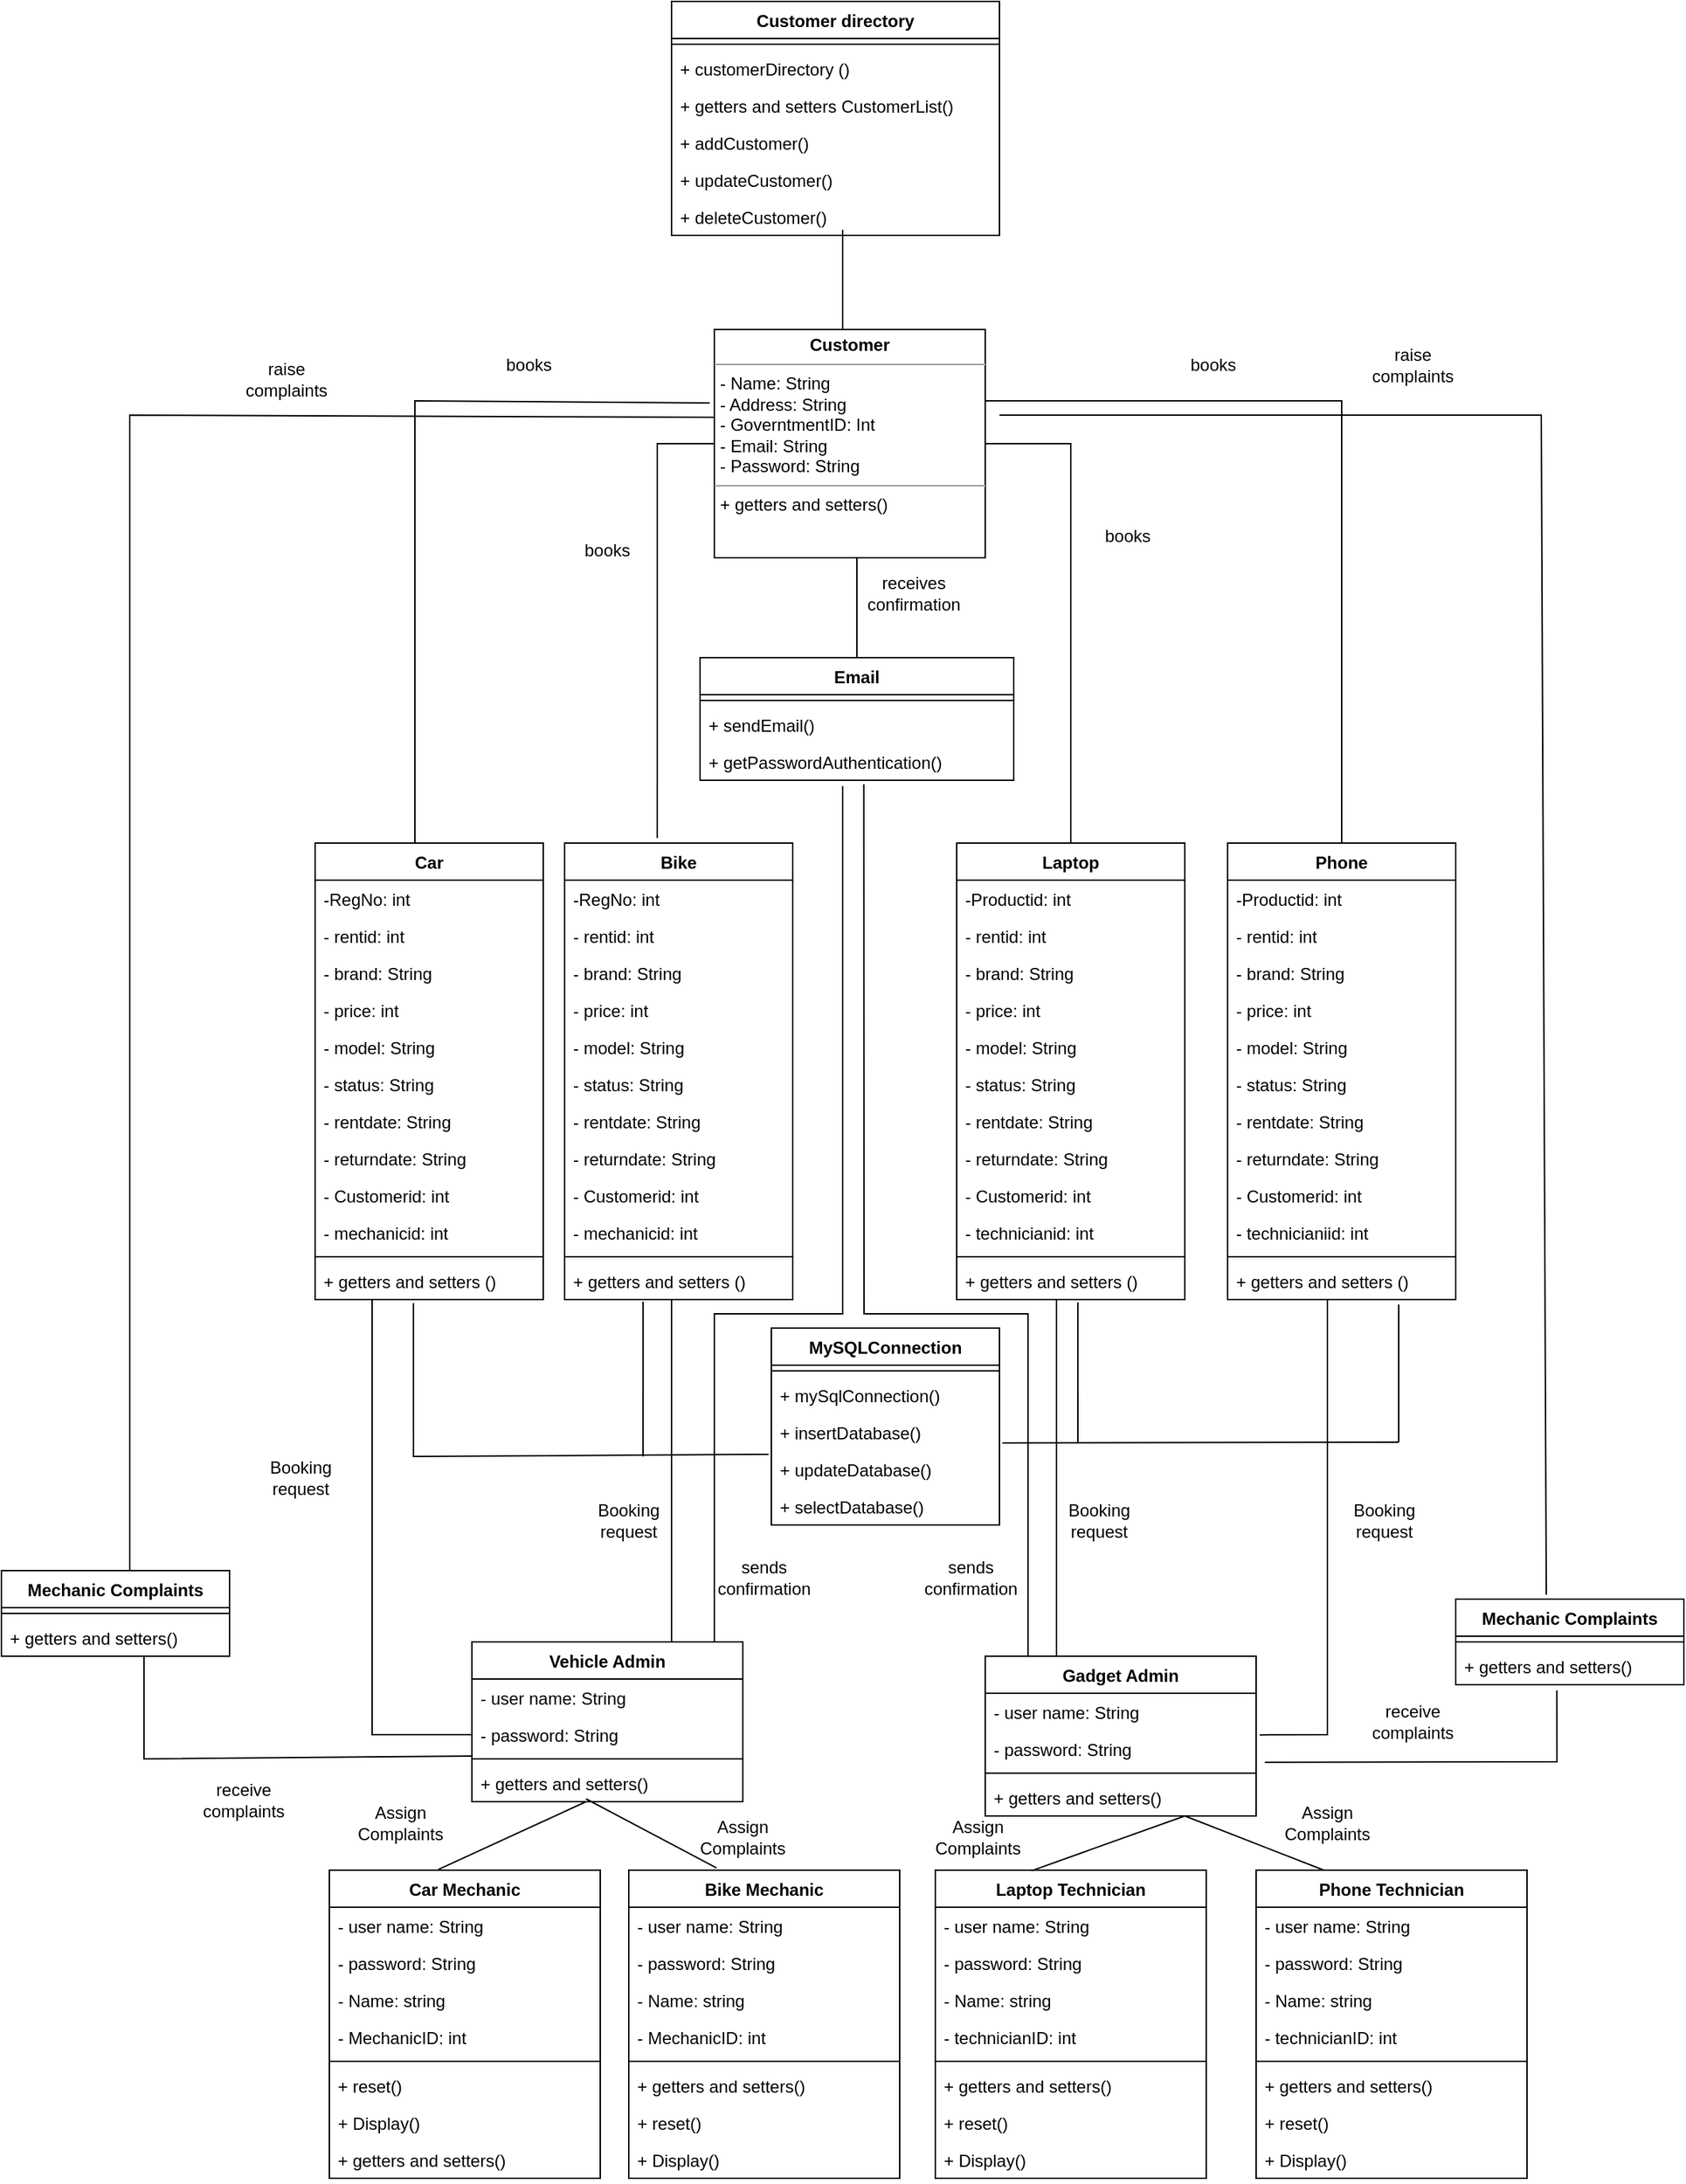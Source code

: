 <mxfile version="20.3.0" type="device"><diagram id="4XhEbUv7GJE9s8Md_uvX" name="Page-1"><mxGraphModel dx="1888" dy="1837" grid="1" gridSize="10" guides="1" tooltips="1" connect="1" arrows="1" fold="1" page="1" pageScale="1" pageWidth="850" pageHeight="1100" math="0" shadow="0"><root><mxCell id="0"/><mxCell id="1" parent="0"/><mxCell id="0kaXNiG85QUc7d7tcD8S-1" value="&lt;p style=&quot;margin:0px;margin-top:4px;text-align:center;&quot;&gt;&lt;b style=&quot;&quot;&gt;Customer&lt;/b&gt;&lt;/p&gt;&lt;hr size=&quot;1&quot;&gt;&lt;p style=&quot;margin:0px;margin-left:4px;&quot;&gt;- Name: String&lt;br&gt;- Address: String&lt;/p&gt;&lt;p style=&quot;margin:0px;margin-left:4px;&quot;&gt;- GoverntmentID: Int&lt;/p&gt;&lt;p style=&quot;margin:0px;margin-left:4px;&quot;&gt;- Email: String&lt;/p&gt;&lt;p style=&quot;margin:0px;margin-left:4px;&quot;&gt;- Password: String&lt;/p&gt;&lt;hr size=&quot;1&quot;&gt;&lt;p style=&quot;margin:0px;margin-left:4px;&quot;&gt;+ getters and setters()&lt;br&gt;&lt;/p&gt;" style="verticalAlign=top;align=left;overflow=fill;fontSize=12;fontFamily=Helvetica;html=1;" parent="1" vertex="1"><mxGeometry x="390" y="-90" width="190" height="160" as="geometry"/></mxCell><mxCell id="0kaXNiG85QUc7d7tcD8S-2" value="Car" style="swimlane;fontStyle=1;align=center;verticalAlign=top;childLayout=stackLayout;horizontal=1;startSize=26;horizontalStack=0;resizeParent=1;resizeParentMax=0;resizeLast=0;collapsible=1;marginBottom=0;" parent="1" vertex="1"><mxGeometry x="110" y="270" width="160" height="320" as="geometry"/></mxCell><mxCell id="0kaXNiG85QUc7d7tcD8S-3" value="-RegNo: int&#10;" style="text;strokeColor=none;fillColor=none;align=left;verticalAlign=top;spacingLeft=4;spacingRight=4;overflow=hidden;rotatable=0;points=[[0,0.5],[1,0.5]];portConstraint=eastwest;" parent="0kaXNiG85QUc7d7tcD8S-2" vertex="1"><mxGeometry y="26" width="160" height="26" as="geometry"/></mxCell><mxCell id="0kaXNiG85QUc7d7tcD8S-6" value="- rentid: int" style="text;strokeColor=none;fillColor=none;align=left;verticalAlign=top;spacingLeft=4;spacingRight=4;overflow=hidden;rotatable=0;points=[[0,0.5],[1,0.5]];portConstraint=eastwest;" parent="0kaXNiG85QUc7d7tcD8S-2" vertex="1"><mxGeometry y="52" width="160" height="26" as="geometry"/></mxCell><mxCell id="0kaXNiG85QUc7d7tcD8S-7" value="- brand: String" style="text;strokeColor=none;fillColor=none;align=left;verticalAlign=top;spacingLeft=4;spacingRight=4;overflow=hidden;rotatable=0;points=[[0,0.5],[1,0.5]];portConstraint=eastwest;" parent="0kaXNiG85QUc7d7tcD8S-2" vertex="1"><mxGeometry y="78" width="160" height="26" as="geometry"/></mxCell><mxCell id="0kaXNiG85QUc7d7tcD8S-9" value="- price: int" style="text;strokeColor=none;fillColor=none;align=left;verticalAlign=top;spacingLeft=4;spacingRight=4;overflow=hidden;rotatable=0;points=[[0,0.5],[1,0.5]];portConstraint=eastwest;" parent="0kaXNiG85QUc7d7tcD8S-2" vertex="1"><mxGeometry y="104" width="160" height="26" as="geometry"/></mxCell><mxCell id="0kaXNiG85QUc7d7tcD8S-8" value="- model: String" style="text;strokeColor=none;fillColor=none;align=left;verticalAlign=top;spacingLeft=4;spacingRight=4;overflow=hidden;rotatable=0;points=[[0,0.5],[1,0.5]];portConstraint=eastwest;" parent="0kaXNiG85QUc7d7tcD8S-2" vertex="1"><mxGeometry y="130" width="160" height="26" as="geometry"/></mxCell><mxCell id="0kaXNiG85QUc7d7tcD8S-10" value="- status: String" style="text;strokeColor=none;fillColor=none;align=left;verticalAlign=top;spacingLeft=4;spacingRight=4;overflow=hidden;rotatable=0;points=[[0,0.5],[1,0.5]];portConstraint=eastwest;" parent="0kaXNiG85QUc7d7tcD8S-2" vertex="1"><mxGeometry y="156" width="160" height="26" as="geometry"/></mxCell><mxCell id="0kaXNiG85QUc7d7tcD8S-38" value="- rentdate: String" style="text;strokeColor=none;fillColor=none;align=left;verticalAlign=top;spacingLeft=4;spacingRight=4;overflow=hidden;rotatable=0;points=[[0,0.5],[1,0.5]];portConstraint=eastwest;" parent="0kaXNiG85QUc7d7tcD8S-2" vertex="1"><mxGeometry y="182" width="160" height="26" as="geometry"/></mxCell><mxCell id="0kaXNiG85QUc7d7tcD8S-12" value="- returndate: String" style="text;strokeColor=none;fillColor=none;align=left;verticalAlign=top;spacingLeft=4;spacingRight=4;overflow=hidden;rotatable=0;points=[[0,0.5],[1,0.5]];portConstraint=eastwest;" parent="0kaXNiG85QUc7d7tcD8S-2" vertex="1"><mxGeometry y="208" width="160" height="26" as="geometry"/></mxCell><mxCell id="0kaXNiG85QUc7d7tcD8S-13" value="- Customerid: int" style="text;strokeColor=none;fillColor=none;align=left;verticalAlign=top;spacingLeft=4;spacingRight=4;overflow=hidden;rotatable=0;points=[[0,0.5],[1,0.5]];portConstraint=eastwest;" parent="0kaXNiG85QUc7d7tcD8S-2" vertex="1"><mxGeometry y="234" width="160" height="26" as="geometry"/></mxCell><mxCell id="0kaXNiG85QUc7d7tcD8S-11" value="- mechanicid: int" style="text;strokeColor=none;fillColor=none;align=left;verticalAlign=top;spacingLeft=4;spacingRight=4;overflow=hidden;rotatable=0;points=[[0,0.5],[1,0.5]];portConstraint=eastwest;" parent="0kaXNiG85QUc7d7tcD8S-2" vertex="1"><mxGeometry y="260" width="160" height="26" as="geometry"/></mxCell><mxCell id="0kaXNiG85QUc7d7tcD8S-4" value="" style="line;strokeWidth=1;fillColor=none;align=left;verticalAlign=middle;spacingTop=-1;spacingLeft=3;spacingRight=3;rotatable=0;labelPosition=right;points=[];portConstraint=eastwest;strokeColor=inherit;" parent="0kaXNiG85QUc7d7tcD8S-2" vertex="1"><mxGeometry y="286" width="160" height="8" as="geometry"/></mxCell><mxCell id="0kaXNiG85QUc7d7tcD8S-5" value="+ getters and setters ()" style="text;strokeColor=none;fillColor=none;align=left;verticalAlign=top;spacingLeft=4;spacingRight=4;overflow=hidden;rotatable=0;points=[[0,0.5],[1,0.5]];portConstraint=eastwest;" parent="0kaXNiG85QUc7d7tcD8S-2" vertex="1"><mxGeometry y="294" width="160" height="26" as="geometry"/></mxCell><mxCell id="0kaXNiG85QUc7d7tcD8S-14" value="Bike" style="swimlane;fontStyle=1;align=center;verticalAlign=top;childLayout=stackLayout;horizontal=1;startSize=26;horizontalStack=0;resizeParent=1;resizeParentMax=0;resizeLast=0;collapsible=1;marginBottom=0;" parent="1" vertex="1"><mxGeometry x="285" y="270" width="160" height="320" as="geometry"/></mxCell><mxCell id="0kaXNiG85QUc7d7tcD8S-15" value="-RegNo: int&#10;" style="text;strokeColor=none;fillColor=none;align=left;verticalAlign=top;spacingLeft=4;spacingRight=4;overflow=hidden;rotatable=0;points=[[0,0.5],[1,0.5]];portConstraint=eastwest;" parent="0kaXNiG85QUc7d7tcD8S-14" vertex="1"><mxGeometry y="26" width="160" height="26" as="geometry"/></mxCell><mxCell id="0kaXNiG85QUc7d7tcD8S-16" value="- rentid: int" style="text;strokeColor=none;fillColor=none;align=left;verticalAlign=top;spacingLeft=4;spacingRight=4;overflow=hidden;rotatable=0;points=[[0,0.5],[1,0.5]];portConstraint=eastwest;" parent="0kaXNiG85QUc7d7tcD8S-14" vertex="1"><mxGeometry y="52" width="160" height="26" as="geometry"/></mxCell><mxCell id="0kaXNiG85QUc7d7tcD8S-17" value="- brand: String" style="text;strokeColor=none;fillColor=none;align=left;verticalAlign=top;spacingLeft=4;spacingRight=4;overflow=hidden;rotatable=0;points=[[0,0.5],[1,0.5]];portConstraint=eastwest;" parent="0kaXNiG85QUc7d7tcD8S-14" vertex="1"><mxGeometry y="78" width="160" height="26" as="geometry"/></mxCell><mxCell id="0kaXNiG85QUc7d7tcD8S-18" value="- price: int" style="text;strokeColor=none;fillColor=none;align=left;verticalAlign=top;spacingLeft=4;spacingRight=4;overflow=hidden;rotatable=0;points=[[0,0.5],[1,0.5]];portConstraint=eastwest;" parent="0kaXNiG85QUc7d7tcD8S-14" vertex="1"><mxGeometry y="104" width="160" height="26" as="geometry"/></mxCell><mxCell id="0kaXNiG85QUc7d7tcD8S-19" value="- model: String" style="text;strokeColor=none;fillColor=none;align=left;verticalAlign=top;spacingLeft=4;spacingRight=4;overflow=hidden;rotatable=0;points=[[0,0.5],[1,0.5]];portConstraint=eastwest;" parent="0kaXNiG85QUc7d7tcD8S-14" vertex="1"><mxGeometry y="130" width="160" height="26" as="geometry"/></mxCell><mxCell id="0kaXNiG85QUc7d7tcD8S-20" value="- status: String" style="text;strokeColor=none;fillColor=none;align=left;verticalAlign=top;spacingLeft=4;spacingRight=4;overflow=hidden;rotatable=0;points=[[0,0.5],[1,0.5]];portConstraint=eastwest;" parent="0kaXNiG85QUc7d7tcD8S-14" vertex="1"><mxGeometry y="156" width="160" height="26" as="geometry"/></mxCell><mxCell id="0kaXNiG85QUc7d7tcD8S-39" value="- rentdate: String" style="text;strokeColor=none;fillColor=none;align=left;verticalAlign=top;spacingLeft=4;spacingRight=4;overflow=hidden;rotatable=0;points=[[0,0.5],[1,0.5]];portConstraint=eastwest;" parent="0kaXNiG85QUc7d7tcD8S-14" vertex="1"><mxGeometry y="182" width="160" height="26" as="geometry"/></mxCell><mxCell id="0kaXNiG85QUc7d7tcD8S-21" value="- returndate: String" style="text;strokeColor=none;fillColor=none;align=left;verticalAlign=top;spacingLeft=4;spacingRight=4;overflow=hidden;rotatable=0;points=[[0,0.5],[1,0.5]];portConstraint=eastwest;" parent="0kaXNiG85QUc7d7tcD8S-14" vertex="1"><mxGeometry y="208" width="160" height="26" as="geometry"/></mxCell><mxCell id="0kaXNiG85QUc7d7tcD8S-22" value="- Customerid: int" style="text;strokeColor=none;fillColor=none;align=left;verticalAlign=top;spacingLeft=4;spacingRight=4;overflow=hidden;rotatable=0;points=[[0,0.5],[1,0.5]];portConstraint=eastwest;" parent="0kaXNiG85QUc7d7tcD8S-14" vertex="1"><mxGeometry y="234" width="160" height="26" as="geometry"/></mxCell><mxCell id="0kaXNiG85QUc7d7tcD8S-23" value="- mechanicid: int" style="text;strokeColor=none;fillColor=none;align=left;verticalAlign=top;spacingLeft=4;spacingRight=4;overflow=hidden;rotatable=0;points=[[0,0.5],[1,0.5]];portConstraint=eastwest;" parent="0kaXNiG85QUc7d7tcD8S-14" vertex="1"><mxGeometry y="260" width="160" height="26" as="geometry"/></mxCell><mxCell id="0kaXNiG85QUc7d7tcD8S-24" value="" style="line;strokeWidth=1;fillColor=none;align=left;verticalAlign=middle;spacingTop=-1;spacingLeft=3;spacingRight=3;rotatable=0;labelPosition=right;points=[];portConstraint=eastwest;strokeColor=inherit;" parent="0kaXNiG85QUc7d7tcD8S-14" vertex="1"><mxGeometry y="286" width="160" height="8" as="geometry"/></mxCell><mxCell id="0kaXNiG85QUc7d7tcD8S-25" value="+ getters and setters ()" style="text;strokeColor=none;fillColor=none;align=left;verticalAlign=top;spacingLeft=4;spacingRight=4;overflow=hidden;rotatable=0;points=[[0,0.5],[1,0.5]];portConstraint=eastwest;" parent="0kaXNiG85QUc7d7tcD8S-14" vertex="1"><mxGeometry y="294" width="160" height="26" as="geometry"/></mxCell><mxCell id="0kaXNiG85QUc7d7tcD8S-26" value="Laptop" style="swimlane;fontStyle=1;align=center;verticalAlign=top;childLayout=stackLayout;horizontal=1;startSize=26;horizontalStack=0;resizeParent=1;resizeParentMax=0;resizeLast=0;collapsible=1;marginBottom=0;" parent="1" vertex="1"><mxGeometry x="560" y="270" width="160" height="320" as="geometry"/></mxCell><mxCell id="0kaXNiG85QUc7d7tcD8S-27" value="-Productid: int&#10;" style="text;strokeColor=none;fillColor=none;align=left;verticalAlign=top;spacingLeft=4;spacingRight=4;overflow=hidden;rotatable=0;points=[[0,0.5],[1,0.5]];portConstraint=eastwest;" parent="0kaXNiG85QUc7d7tcD8S-26" vertex="1"><mxGeometry y="26" width="160" height="26" as="geometry"/></mxCell><mxCell id="0kaXNiG85QUc7d7tcD8S-28" value="- rentid: int" style="text;strokeColor=none;fillColor=none;align=left;verticalAlign=top;spacingLeft=4;spacingRight=4;overflow=hidden;rotatable=0;points=[[0,0.5],[1,0.5]];portConstraint=eastwest;" parent="0kaXNiG85QUc7d7tcD8S-26" vertex="1"><mxGeometry y="52" width="160" height="26" as="geometry"/></mxCell><mxCell id="0kaXNiG85QUc7d7tcD8S-29" value="- brand: String" style="text;strokeColor=none;fillColor=none;align=left;verticalAlign=top;spacingLeft=4;spacingRight=4;overflow=hidden;rotatable=0;points=[[0,0.5],[1,0.5]];portConstraint=eastwest;" parent="0kaXNiG85QUc7d7tcD8S-26" vertex="1"><mxGeometry y="78" width="160" height="26" as="geometry"/></mxCell><mxCell id="0kaXNiG85QUc7d7tcD8S-30" value="- price: int" style="text;strokeColor=none;fillColor=none;align=left;verticalAlign=top;spacingLeft=4;spacingRight=4;overflow=hidden;rotatable=0;points=[[0,0.5],[1,0.5]];portConstraint=eastwest;" parent="0kaXNiG85QUc7d7tcD8S-26" vertex="1"><mxGeometry y="104" width="160" height="26" as="geometry"/></mxCell><mxCell id="0kaXNiG85QUc7d7tcD8S-31" value="- model: String" style="text;strokeColor=none;fillColor=none;align=left;verticalAlign=top;spacingLeft=4;spacingRight=4;overflow=hidden;rotatable=0;points=[[0,0.5],[1,0.5]];portConstraint=eastwest;" parent="0kaXNiG85QUc7d7tcD8S-26" vertex="1"><mxGeometry y="130" width="160" height="26" as="geometry"/></mxCell><mxCell id="0kaXNiG85QUc7d7tcD8S-32" value="- status: String" style="text;strokeColor=none;fillColor=none;align=left;verticalAlign=top;spacingLeft=4;spacingRight=4;overflow=hidden;rotatable=0;points=[[0,0.5],[1,0.5]];portConstraint=eastwest;" parent="0kaXNiG85QUc7d7tcD8S-26" vertex="1"><mxGeometry y="156" width="160" height="26" as="geometry"/></mxCell><mxCell id="0kaXNiG85QUc7d7tcD8S-40" value="- rentdate: String" style="text;strokeColor=none;fillColor=none;align=left;verticalAlign=top;spacingLeft=4;spacingRight=4;overflow=hidden;rotatable=0;points=[[0,0.5],[1,0.5]];portConstraint=eastwest;" parent="0kaXNiG85QUc7d7tcD8S-26" vertex="1"><mxGeometry y="182" width="160" height="26" as="geometry"/></mxCell><mxCell id="0kaXNiG85QUc7d7tcD8S-33" value="- returndate: String" style="text;strokeColor=none;fillColor=none;align=left;verticalAlign=top;spacingLeft=4;spacingRight=4;overflow=hidden;rotatable=0;points=[[0,0.5],[1,0.5]];portConstraint=eastwest;" parent="0kaXNiG85QUc7d7tcD8S-26" vertex="1"><mxGeometry y="208" width="160" height="26" as="geometry"/></mxCell><mxCell id="0kaXNiG85QUc7d7tcD8S-34" value="- Customerid: int" style="text;strokeColor=none;fillColor=none;align=left;verticalAlign=top;spacingLeft=4;spacingRight=4;overflow=hidden;rotatable=0;points=[[0,0.5],[1,0.5]];portConstraint=eastwest;" parent="0kaXNiG85QUc7d7tcD8S-26" vertex="1"><mxGeometry y="234" width="160" height="26" as="geometry"/></mxCell><mxCell id="0kaXNiG85QUc7d7tcD8S-35" value="- technicianid: int" style="text;strokeColor=none;fillColor=none;align=left;verticalAlign=top;spacingLeft=4;spacingRight=4;overflow=hidden;rotatable=0;points=[[0,0.5],[1,0.5]];portConstraint=eastwest;" parent="0kaXNiG85QUc7d7tcD8S-26" vertex="1"><mxGeometry y="260" width="160" height="26" as="geometry"/></mxCell><mxCell id="0kaXNiG85QUc7d7tcD8S-36" value="" style="line;strokeWidth=1;fillColor=none;align=left;verticalAlign=middle;spacingTop=-1;spacingLeft=3;spacingRight=3;rotatable=0;labelPosition=right;points=[];portConstraint=eastwest;strokeColor=inherit;" parent="0kaXNiG85QUc7d7tcD8S-26" vertex="1"><mxGeometry y="286" width="160" height="8" as="geometry"/></mxCell><mxCell id="0kaXNiG85QUc7d7tcD8S-37" value="+ getters and setters ()" style="text;strokeColor=none;fillColor=none;align=left;verticalAlign=top;spacingLeft=4;spacingRight=4;overflow=hidden;rotatable=0;points=[[0,0.5],[1,0.5]];portConstraint=eastwest;" parent="0kaXNiG85QUc7d7tcD8S-26" vertex="1"><mxGeometry y="294" width="160" height="26" as="geometry"/></mxCell><mxCell id="0kaXNiG85QUc7d7tcD8S-41" value="Phone" style="swimlane;fontStyle=1;align=center;verticalAlign=top;childLayout=stackLayout;horizontal=1;startSize=26;horizontalStack=0;resizeParent=1;resizeParentMax=0;resizeLast=0;collapsible=1;marginBottom=0;" parent="1" vertex="1"><mxGeometry x="750" y="270" width="160" height="320" as="geometry"/></mxCell><mxCell id="0kaXNiG85QUc7d7tcD8S-42" value="-Productid: int&#10;" style="text;strokeColor=none;fillColor=none;align=left;verticalAlign=top;spacingLeft=4;spacingRight=4;overflow=hidden;rotatable=0;points=[[0,0.5],[1,0.5]];portConstraint=eastwest;" parent="0kaXNiG85QUc7d7tcD8S-41" vertex="1"><mxGeometry y="26" width="160" height="26" as="geometry"/></mxCell><mxCell id="0kaXNiG85QUc7d7tcD8S-43" value="- rentid: int" style="text;strokeColor=none;fillColor=none;align=left;verticalAlign=top;spacingLeft=4;spacingRight=4;overflow=hidden;rotatable=0;points=[[0,0.5],[1,0.5]];portConstraint=eastwest;" parent="0kaXNiG85QUc7d7tcD8S-41" vertex="1"><mxGeometry y="52" width="160" height="26" as="geometry"/></mxCell><mxCell id="0kaXNiG85QUc7d7tcD8S-44" value="- brand: String" style="text;strokeColor=none;fillColor=none;align=left;verticalAlign=top;spacingLeft=4;spacingRight=4;overflow=hidden;rotatable=0;points=[[0,0.5],[1,0.5]];portConstraint=eastwest;" parent="0kaXNiG85QUc7d7tcD8S-41" vertex="1"><mxGeometry y="78" width="160" height="26" as="geometry"/></mxCell><mxCell id="0kaXNiG85QUc7d7tcD8S-45" value="- price: int" style="text;strokeColor=none;fillColor=none;align=left;verticalAlign=top;spacingLeft=4;spacingRight=4;overflow=hidden;rotatable=0;points=[[0,0.5],[1,0.5]];portConstraint=eastwest;" parent="0kaXNiG85QUc7d7tcD8S-41" vertex="1"><mxGeometry y="104" width="160" height="26" as="geometry"/></mxCell><mxCell id="0kaXNiG85QUc7d7tcD8S-46" value="- model: String" style="text;strokeColor=none;fillColor=none;align=left;verticalAlign=top;spacingLeft=4;spacingRight=4;overflow=hidden;rotatable=0;points=[[0,0.5],[1,0.5]];portConstraint=eastwest;" parent="0kaXNiG85QUc7d7tcD8S-41" vertex="1"><mxGeometry y="130" width="160" height="26" as="geometry"/></mxCell><mxCell id="0kaXNiG85QUc7d7tcD8S-47" value="- status: String" style="text;strokeColor=none;fillColor=none;align=left;verticalAlign=top;spacingLeft=4;spacingRight=4;overflow=hidden;rotatable=0;points=[[0,0.5],[1,0.5]];portConstraint=eastwest;" parent="0kaXNiG85QUc7d7tcD8S-41" vertex="1"><mxGeometry y="156" width="160" height="26" as="geometry"/></mxCell><mxCell id="0kaXNiG85QUc7d7tcD8S-48" value="- rentdate: String" style="text;strokeColor=none;fillColor=none;align=left;verticalAlign=top;spacingLeft=4;spacingRight=4;overflow=hidden;rotatable=0;points=[[0,0.5],[1,0.5]];portConstraint=eastwest;" parent="0kaXNiG85QUc7d7tcD8S-41" vertex="1"><mxGeometry y="182" width="160" height="26" as="geometry"/></mxCell><mxCell id="0kaXNiG85QUc7d7tcD8S-49" value="- returndate: String" style="text;strokeColor=none;fillColor=none;align=left;verticalAlign=top;spacingLeft=4;spacingRight=4;overflow=hidden;rotatable=0;points=[[0,0.5],[1,0.5]];portConstraint=eastwest;" parent="0kaXNiG85QUc7d7tcD8S-41" vertex="1"><mxGeometry y="208" width="160" height="26" as="geometry"/></mxCell><mxCell id="0kaXNiG85QUc7d7tcD8S-50" value="- Customerid: int" style="text;strokeColor=none;fillColor=none;align=left;verticalAlign=top;spacingLeft=4;spacingRight=4;overflow=hidden;rotatable=0;points=[[0,0.5],[1,0.5]];portConstraint=eastwest;" parent="0kaXNiG85QUc7d7tcD8S-41" vertex="1"><mxGeometry y="234" width="160" height="26" as="geometry"/></mxCell><mxCell id="0kaXNiG85QUc7d7tcD8S-51" value="- technicianiid: int" style="text;strokeColor=none;fillColor=none;align=left;verticalAlign=top;spacingLeft=4;spacingRight=4;overflow=hidden;rotatable=0;points=[[0,0.5],[1,0.5]];portConstraint=eastwest;" parent="0kaXNiG85QUc7d7tcD8S-41" vertex="1"><mxGeometry y="260" width="160" height="26" as="geometry"/></mxCell><mxCell id="0kaXNiG85QUc7d7tcD8S-52" value="" style="line;strokeWidth=1;fillColor=none;align=left;verticalAlign=middle;spacingTop=-1;spacingLeft=3;spacingRight=3;rotatable=0;labelPosition=right;points=[];portConstraint=eastwest;strokeColor=inherit;" parent="0kaXNiG85QUc7d7tcD8S-41" vertex="1"><mxGeometry y="286" width="160" height="8" as="geometry"/></mxCell><mxCell id="0kaXNiG85QUc7d7tcD8S-53" value="+ getters and setters ()" style="text;strokeColor=none;fillColor=none;align=left;verticalAlign=top;spacingLeft=4;spacingRight=4;overflow=hidden;rotatable=0;points=[[0,0.5],[1,0.5]];portConstraint=eastwest;" parent="0kaXNiG85QUc7d7tcD8S-41" vertex="1"><mxGeometry y="294" width="160" height="26" as="geometry"/></mxCell><mxCell id="0kaXNiG85QUc7d7tcD8S-54" value="Customer directory&#10;" style="swimlane;fontStyle=1;align=center;verticalAlign=top;childLayout=stackLayout;horizontal=1;startSize=26;horizontalStack=0;resizeParent=1;resizeParentMax=0;resizeLast=0;collapsible=1;marginBottom=0;" parent="1" vertex="1"><mxGeometry x="360" y="-320" width="230" height="164" as="geometry"/></mxCell><mxCell id="0kaXNiG85QUc7d7tcD8S-56" value="" style="line;strokeWidth=1;fillColor=none;align=left;verticalAlign=middle;spacingTop=-1;spacingLeft=3;spacingRight=3;rotatable=0;labelPosition=right;points=[];portConstraint=eastwest;strokeColor=inherit;" parent="0kaXNiG85QUc7d7tcD8S-54" vertex="1"><mxGeometry y="26" width="230" height="8" as="geometry"/></mxCell><mxCell id="0kaXNiG85QUc7d7tcD8S-57" value="+ customerDirectory ()&#10; " style="text;strokeColor=none;fillColor=none;align=left;verticalAlign=top;spacingLeft=4;spacingRight=4;overflow=hidden;rotatable=0;points=[[0,0.5],[1,0.5]];portConstraint=eastwest;" parent="0kaXNiG85QUc7d7tcD8S-54" vertex="1"><mxGeometry y="34" width="230" height="26" as="geometry"/></mxCell><mxCell id="0kaXNiG85QUc7d7tcD8S-58" value="+ getters and setters CustomerList()" style="text;strokeColor=none;fillColor=none;align=left;verticalAlign=top;spacingLeft=4;spacingRight=4;overflow=hidden;rotatable=0;points=[[0,0.5],[1,0.5]];portConstraint=eastwest;" parent="0kaXNiG85QUc7d7tcD8S-54" vertex="1"><mxGeometry y="60" width="230" height="26" as="geometry"/></mxCell><mxCell id="0kaXNiG85QUc7d7tcD8S-60" value="+ addCustomer()" style="text;strokeColor=none;fillColor=none;align=left;verticalAlign=top;spacingLeft=4;spacingRight=4;overflow=hidden;rotatable=0;points=[[0,0.5],[1,0.5]];portConstraint=eastwest;" parent="0kaXNiG85QUc7d7tcD8S-54" vertex="1"><mxGeometry y="86" width="230" height="26" as="geometry"/></mxCell><mxCell id="0kaXNiG85QUc7d7tcD8S-61" value="+ updateCustomer()" style="text;strokeColor=none;fillColor=none;align=left;verticalAlign=top;spacingLeft=4;spacingRight=4;overflow=hidden;rotatable=0;points=[[0,0.5],[1,0.5]];portConstraint=eastwest;" parent="0kaXNiG85QUc7d7tcD8S-54" vertex="1"><mxGeometry y="112" width="230" height="26" as="geometry"/></mxCell><mxCell id="0kaXNiG85QUc7d7tcD8S-62" value="+ deleteCustomer()" style="text;strokeColor=none;fillColor=none;align=left;verticalAlign=top;spacingLeft=4;spacingRight=4;overflow=hidden;rotatable=0;points=[[0,0.5],[1,0.5]];portConstraint=eastwest;" parent="0kaXNiG85QUc7d7tcD8S-54" vertex="1"><mxGeometry y="138" width="230" height="26" as="geometry"/></mxCell><mxCell id="0kaXNiG85QUc7d7tcD8S-68" value="Email" style="swimlane;fontStyle=1;align=center;verticalAlign=top;childLayout=stackLayout;horizontal=1;startSize=26;horizontalStack=0;resizeParent=1;resizeParentMax=0;resizeLast=0;collapsible=1;marginBottom=0;" parent="1" vertex="1"><mxGeometry x="380" y="140" width="220" height="86" as="geometry"/></mxCell><mxCell id="0kaXNiG85QUc7d7tcD8S-70" value="" style="line;strokeWidth=1;fillColor=none;align=left;verticalAlign=middle;spacingTop=-1;spacingLeft=3;spacingRight=3;rotatable=0;labelPosition=right;points=[];portConstraint=eastwest;strokeColor=inherit;" parent="0kaXNiG85QUc7d7tcD8S-68" vertex="1"><mxGeometry y="26" width="220" height="8" as="geometry"/></mxCell><mxCell id="0kaXNiG85QUc7d7tcD8S-71" value="+ sendEmail()" style="text;strokeColor=none;fillColor=none;align=left;verticalAlign=top;spacingLeft=4;spacingRight=4;overflow=hidden;rotatable=0;points=[[0,0.5],[1,0.5]];portConstraint=eastwest;" parent="0kaXNiG85QUc7d7tcD8S-68" vertex="1"><mxGeometry y="34" width="220" height="26" as="geometry"/></mxCell><mxCell id="0kaXNiG85QUc7d7tcD8S-72" value="+ getPasswordAuthentication()" style="text;strokeColor=none;fillColor=none;align=left;verticalAlign=top;spacingLeft=4;spacingRight=4;overflow=hidden;rotatable=0;points=[[0,0.5],[1,0.5]];portConstraint=eastwest;" parent="0kaXNiG85QUc7d7tcD8S-68" vertex="1"><mxGeometry y="60" width="220" height="26" as="geometry"/></mxCell><mxCell id="0kaXNiG85QUc7d7tcD8S-73" value="MySQLConnection&#10;" style="swimlane;fontStyle=1;align=center;verticalAlign=top;childLayout=stackLayout;horizontal=1;startSize=26;horizontalStack=0;resizeParent=1;resizeParentMax=0;resizeLast=0;collapsible=1;marginBottom=0;" parent="1" vertex="1"><mxGeometry x="430" y="610" width="160" height="138" as="geometry"/></mxCell><mxCell id="0kaXNiG85QUc7d7tcD8S-75" value="" style="line;strokeWidth=1;fillColor=none;align=left;verticalAlign=middle;spacingTop=-1;spacingLeft=3;spacingRight=3;rotatable=0;labelPosition=right;points=[];portConstraint=eastwest;strokeColor=inherit;" parent="0kaXNiG85QUc7d7tcD8S-73" vertex="1"><mxGeometry y="26" width="160" height="8" as="geometry"/></mxCell><mxCell id="0kaXNiG85QUc7d7tcD8S-76" value="+ mySqlConnection()" style="text;strokeColor=none;fillColor=none;align=left;verticalAlign=top;spacingLeft=4;spacingRight=4;overflow=hidden;rotatable=0;points=[[0,0.5],[1,0.5]];portConstraint=eastwest;" parent="0kaXNiG85QUc7d7tcD8S-73" vertex="1"><mxGeometry y="34" width="160" height="26" as="geometry"/></mxCell><mxCell id="0kaXNiG85QUc7d7tcD8S-77" value="+ insertDatabase()" style="text;strokeColor=none;fillColor=none;align=left;verticalAlign=top;spacingLeft=4;spacingRight=4;overflow=hidden;rotatable=0;points=[[0,0.5],[1,0.5]];portConstraint=eastwest;" parent="0kaXNiG85QUc7d7tcD8S-73" vertex="1"><mxGeometry y="60" width="160" height="26" as="geometry"/></mxCell><mxCell id="0kaXNiG85QUc7d7tcD8S-78" value="+ updateDatabase()" style="text;strokeColor=none;fillColor=none;align=left;verticalAlign=top;spacingLeft=4;spacingRight=4;overflow=hidden;rotatable=0;points=[[0,0.5],[1,0.5]];portConstraint=eastwest;" parent="0kaXNiG85QUc7d7tcD8S-73" vertex="1"><mxGeometry y="86" width="160" height="26" as="geometry"/></mxCell><mxCell id="0kaXNiG85QUc7d7tcD8S-79" value="+ selectDatabase()" style="text;strokeColor=none;fillColor=none;align=left;verticalAlign=top;spacingLeft=4;spacingRight=4;overflow=hidden;rotatable=0;points=[[0,0.5],[1,0.5]];portConstraint=eastwest;" parent="0kaXNiG85QUc7d7tcD8S-73" vertex="1"><mxGeometry y="112" width="160" height="26" as="geometry"/></mxCell><mxCell id="0kaXNiG85QUc7d7tcD8S-83" value="" style="endArrow=none;html=1;rounded=0;" parent="1" edge="1"><mxGeometry relative="1" as="geometry"><mxPoint x="480" y="-160" as="sourcePoint"/><mxPoint x="480" y="-90" as="targetPoint"/></mxGeometry></mxCell><mxCell id="0kaXNiG85QUc7d7tcD8S-84" value="" style="endArrow=none;html=1;rounded=0;exitX=0.5;exitY=0;exitDx=0;exitDy=0;" parent="1" source="0kaXNiG85QUc7d7tcD8S-68" edge="1"><mxGeometry relative="1" as="geometry"><mxPoint x="330" y="70" as="sourcePoint"/><mxPoint x="490" y="70" as="targetPoint"/></mxGeometry></mxCell><mxCell id="0kaXNiG85QUc7d7tcD8S-85" value="" style="endArrow=none;html=1;rounded=0;entryX=-0.017;entryY=0.322;entryDx=0;entryDy=0;entryPerimeter=0;" parent="1" target="0kaXNiG85QUc7d7tcD8S-1" edge="1"><mxGeometry relative="1" as="geometry"><mxPoint x="180" y="270" as="sourcePoint"/><mxPoint x="470" y="256" as="targetPoint"/><Array as="points"><mxPoint x="180" y="150"/><mxPoint x="180" y="-40"/></Array></mxGeometry></mxCell><mxCell id="0kaXNiG85QUc7d7tcD8S-86" value="" style="endArrow=none;html=1;rounded=0;entryX=0;entryY=0.5;entryDx=0;entryDy=0;exitX=0.406;exitY=-0.011;exitDx=0;exitDy=0;exitPerimeter=0;" parent="1" source="0kaXNiG85QUc7d7tcD8S-14" target="0kaXNiG85QUc7d7tcD8S-1" edge="1"><mxGeometry relative="1" as="geometry"><mxPoint x="350" y="260" as="sourcePoint"/><mxPoint x="480" y="266" as="targetPoint"/><Array as="points"><mxPoint x="350" y="200"/><mxPoint x="350" y="-10"/></Array></mxGeometry></mxCell><mxCell id="0kaXNiG85QUc7d7tcD8S-87" value="" style="endArrow=none;html=1;rounded=0;entryX=1;entryY=0.5;entryDx=0;entryDy=0;" parent="1" target="0kaXNiG85QUc7d7tcD8S-1" edge="1"><mxGeometry relative="1" as="geometry"><mxPoint x="640" y="270" as="sourcePoint"/><mxPoint x="668" y="30" as="targetPoint"/><Array as="points"><mxPoint x="640" y="-10"/></Array></mxGeometry></mxCell><mxCell id="0kaXNiG85QUc7d7tcD8S-88" value="" style="endArrow=none;html=1;rounded=0;entryX=1;entryY=0.5;entryDx=0;entryDy=0;exitX=0.5;exitY=0;exitDx=0;exitDy=0;" parent="1" source="0kaXNiG85QUc7d7tcD8S-41" edge="1"><mxGeometry relative="1" as="geometry"><mxPoint x="830" y="260" as="sourcePoint"/><mxPoint x="580" y="-40" as="targetPoint"/><Array as="points"><mxPoint x="830" y="-40"/></Array></mxGeometry></mxCell><mxCell id="cQljLYFQxc6ELNq5uYah-1" value="" style="endArrow=none;html=1;rounded=0;exitX=0.431;exitY=1.096;exitDx=0;exitDy=0;exitPerimeter=0;entryX=-0.012;entryY=0.096;entryDx=0;entryDy=0;entryPerimeter=0;" parent="1" source="0kaXNiG85QUc7d7tcD8S-5" target="0kaXNiG85QUc7d7tcD8S-78" edge="1"><mxGeometry width="50" height="50" relative="1" as="geometry"><mxPoint x="540" y="560" as="sourcePoint"/><mxPoint x="179" y="700" as="targetPoint"/><Array as="points"><mxPoint x="179" y="700"/></Array></mxGeometry></mxCell><mxCell id="cQljLYFQxc6ELNq5uYah-2" value="" style="endArrow=none;html=1;rounded=0;exitX=0.344;exitY=1.058;exitDx=0;exitDy=0;exitPerimeter=0;" parent="1" source="0kaXNiG85QUc7d7tcD8S-25" edge="1"><mxGeometry width="50" height="50" relative="1" as="geometry"><mxPoint x="540" y="560" as="sourcePoint"/><mxPoint x="340" y="700" as="targetPoint"/></mxGeometry></mxCell><mxCell id="cQljLYFQxc6ELNq5uYah-3" value="" style="endArrow=none;html=1;rounded=0;exitX=1.013;exitY=0.788;exitDx=0;exitDy=0;exitPerimeter=0;" parent="1" source="0kaXNiG85QUc7d7tcD8S-77" edge="1"><mxGeometry width="50" height="50" relative="1" as="geometry"><mxPoint x="680" y="700" as="sourcePoint"/><mxPoint x="870" y="690" as="targetPoint"/></mxGeometry></mxCell><mxCell id="cQljLYFQxc6ELNq5uYah-4" value="" style="endArrow=none;html=1;rounded=0;entryX=0.75;entryY=1.135;entryDx=0;entryDy=0;entryPerimeter=0;" parent="1" target="0kaXNiG85QUc7d7tcD8S-53" edge="1"><mxGeometry width="50" height="50" relative="1" as="geometry"><mxPoint x="870" y="690" as="sourcePoint"/><mxPoint x="590" y="510" as="targetPoint"/></mxGeometry></mxCell><mxCell id="cQljLYFQxc6ELNq5uYah-5" value="" style="endArrow=none;html=1;rounded=0;entryX=0.531;entryY=1.077;entryDx=0;entryDy=0;entryPerimeter=0;" parent="1" target="0kaXNiG85QUc7d7tcD8S-37" edge="1"><mxGeometry width="50" height="50" relative="1" as="geometry"><mxPoint x="645" y="690" as="sourcePoint"/><mxPoint x="730" y="760" as="targetPoint"/><Array as="points"/></mxGeometry></mxCell><mxCell id="xlzEf5jOD--4XqJpduPU-1" value="Vehicle Admin" style="swimlane;fontStyle=1;align=center;verticalAlign=top;childLayout=stackLayout;horizontal=1;startSize=26;horizontalStack=0;resizeParent=1;resizeParentMax=0;resizeLast=0;collapsible=1;marginBottom=0;" parent="1" vertex="1"><mxGeometry x="220" y="830" width="190" height="112" as="geometry"/></mxCell><mxCell id="xlzEf5jOD--4XqJpduPU-2" value="- user name: String" style="text;strokeColor=none;fillColor=none;align=left;verticalAlign=top;spacingLeft=4;spacingRight=4;overflow=hidden;rotatable=0;points=[[0,0.5],[1,0.5]];portConstraint=eastwest;" parent="xlzEf5jOD--4XqJpduPU-1" vertex="1"><mxGeometry y="26" width="190" height="26" as="geometry"/></mxCell><mxCell id="xlzEf5jOD--4XqJpduPU-5" value="- password: String&#10;" style="text;strokeColor=none;fillColor=none;align=left;verticalAlign=top;spacingLeft=4;spacingRight=4;overflow=hidden;rotatable=0;points=[[0,0.5],[1,0.5]];portConstraint=eastwest;" parent="xlzEf5jOD--4XqJpduPU-1" vertex="1"><mxGeometry y="52" width="190" height="26" as="geometry"/></mxCell><mxCell id="xlzEf5jOD--4XqJpduPU-3" value="" style="line;strokeWidth=1;fillColor=none;align=left;verticalAlign=middle;spacingTop=-1;spacingLeft=3;spacingRight=3;rotatable=0;labelPosition=right;points=[];portConstraint=eastwest;strokeColor=inherit;" parent="xlzEf5jOD--4XqJpduPU-1" vertex="1"><mxGeometry y="78" width="190" height="8" as="geometry"/></mxCell><mxCell id="xlzEf5jOD--4XqJpduPU-4" value="+ getters and setters()" style="text;strokeColor=none;fillColor=none;align=left;verticalAlign=top;spacingLeft=4;spacingRight=4;overflow=hidden;rotatable=0;points=[[0,0.5],[1,0.5]];portConstraint=eastwest;" parent="xlzEf5jOD--4XqJpduPU-1" vertex="1"><mxGeometry y="86" width="190" height="26" as="geometry"/></mxCell><mxCell id="xlzEf5jOD--4XqJpduPU-6" value="Gadget Admin" style="swimlane;fontStyle=1;align=center;verticalAlign=top;childLayout=stackLayout;horizontal=1;startSize=26;horizontalStack=0;resizeParent=1;resizeParentMax=0;resizeLast=0;collapsible=1;marginBottom=0;" parent="1" vertex="1"><mxGeometry x="580" y="840" width="190" height="112" as="geometry"/></mxCell><mxCell id="xlzEf5jOD--4XqJpduPU-7" value="- user name: String" style="text;strokeColor=none;fillColor=none;align=left;verticalAlign=top;spacingLeft=4;spacingRight=4;overflow=hidden;rotatable=0;points=[[0,0.5],[1,0.5]];portConstraint=eastwest;" parent="xlzEf5jOD--4XqJpduPU-6" vertex="1"><mxGeometry y="26" width="190" height="26" as="geometry"/></mxCell><mxCell id="xlzEf5jOD--4XqJpduPU-8" value="- password: String&#10;" style="text;strokeColor=none;fillColor=none;align=left;verticalAlign=top;spacingLeft=4;spacingRight=4;overflow=hidden;rotatable=0;points=[[0,0.5],[1,0.5]];portConstraint=eastwest;" parent="xlzEf5jOD--4XqJpduPU-6" vertex="1"><mxGeometry y="52" width="190" height="26" as="geometry"/></mxCell><mxCell id="xlzEf5jOD--4XqJpduPU-9" value="" style="line;strokeWidth=1;fillColor=none;align=left;verticalAlign=middle;spacingTop=-1;spacingLeft=3;spacingRight=3;rotatable=0;labelPosition=right;points=[];portConstraint=eastwest;strokeColor=inherit;" parent="xlzEf5jOD--4XqJpduPU-6" vertex="1"><mxGeometry y="78" width="190" height="8" as="geometry"/></mxCell><mxCell id="xlzEf5jOD--4XqJpduPU-10" value="+ getters and setters()" style="text;strokeColor=none;fillColor=none;align=left;verticalAlign=top;spacingLeft=4;spacingRight=4;overflow=hidden;rotatable=0;points=[[0,0.5],[1,0.5]];portConstraint=eastwest;" parent="xlzEf5jOD--4XqJpduPU-6" vertex="1"><mxGeometry y="86" width="190" height="26" as="geometry"/></mxCell><mxCell id="xlzEf5jOD--4XqJpduPU-11" value="" style="endArrow=none;html=1;rounded=0;exitX=0;exitY=0.5;exitDx=0;exitDy=0;" parent="1" source="xlzEf5jOD--4XqJpduPU-5" edge="1"><mxGeometry relative="1" as="geometry"><mxPoint x="150" y="860" as="sourcePoint"/><mxPoint x="150" y="590" as="targetPoint"/><Array as="points"><mxPoint x="150" y="895"/></Array></mxGeometry></mxCell><mxCell id="xlzEf5jOD--4XqJpduPU-12" value="" style="endArrow=none;html=1;rounded=0;" parent="1" edge="1"><mxGeometry width="50" height="50" relative="1" as="geometry"><mxPoint x="360" y="590" as="sourcePoint"/><mxPoint x="360" y="830" as="targetPoint"/></mxGeometry></mxCell><mxCell id="xlzEf5jOD--4XqJpduPU-13" value="" style="endArrow=none;html=1;rounded=0;" parent="1" edge="1"><mxGeometry width="50" height="50" relative="1" as="geometry"><mxPoint x="630" y="590" as="sourcePoint"/><mxPoint x="630" y="840" as="targetPoint"/></mxGeometry></mxCell><mxCell id="xlzEf5jOD--4XqJpduPU-14" value="" style="endArrow=none;html=1;rounded=0;exitX=1.013;exitY=0.123;exitDx=0;exitDy=0;exitPerimeter=0;" parent="1" source="xlzEf5jOD--4XqJpduPU-8" edge="1"><mxGeometry relative="1" as="geometry"><mxPoint x="890" y="895" as="sourcePoint"/><mxPoint x="820" y="590" as="targetPoint"/><Array as="points"><mxPoint x="820" y="895"/></Array></mxGeometry></mxCell><mxCell id="xlzEf5jOD--4XqJpduPU-15" value="Car Mechanic" style="swimlane;fontStyle=1;align=center;verticalAlign=top;childLayout=stackLayout;horizontal=1;startSize=26;horizontalStack=0;resizeParent=1;resizeParentMax=0;resizeLast=0;collapsible=1;marginBottom=0;" parent="1" vertex="1"><mxGeometry x="120" y="990" width="190" height="216" as="geometry"/></mxCell><mxCell id="xlzEf5jOD--4XqJpduPU-16" value="- user name: String" style="text;strokeColor=none;fillColor=none;align=left;verticalAlign=top;spacingLeft=4;spacingRight=4;overflow=hidden;rotatable=0;points=[[0,0.5],[1,0.5]];portConstraint=eastwest;" parent="xlzEf5jOD--4XqJpduPU-15" vertex="1"><mxGeometry y="26" width="190" height="26" as="geometry"/></mxCell><mxCell id="xlzEf5jOD--4XqJpduPU-17" value="- password: String&#10;" style="text;strokeColor=none;fillColor=none;align=left;verticalAlign=top;spacingLeft=4;spacingRight=4;overflow=hidden;rotatable=0;points=[[0,0.5],[1,0.5]];portConstraint=eastwest;" parent="xlzEf5jOD--4XqJpduPU-15" vertex="1"><mxGeometry y="52" width="190" height="26" as="geometry"/></mxCell><mxCell id="xlzEf5jOD--4XqJpduPU-25" value="- Name: string" style="text;strokeColor=none;fillColor=none;align=left;verticalAlign=top;spacingLeft=4;spacingRight=4;overflow=hidden;rotatable=0;points=[[0,0.5],[1,0.5]];portConstraint=eastwest;" parent="xlzEf5jOD--4XqJpduPU-15" vertex="1"><mxGeometry y="78" width="190" height="26" as="geometry"/></mxCell><mxCell id="xlzEf5jOD--4XqJpduPU-26" value="- MechanicID: int&#10;" style="text;strokeColor=none;fillColor=none;align=left;verticalAlign=top;spacingLeft=4;spacingRight=4;overflow=hidden;rotatable=0;points=[[0,0.5],[1,0.5]];portConstraint=eastwest;" parent="xlzEf5jOD--4XqJpduPU-15" vertex="1"><mxGeometry y="104" width="190" height="26" as="geometry"/></mxCell><mxCell id="xlzEf5jOD--4XqJpduPU-18" value="" style="line;strokeWidth=1;fillColor=none;align=left;verticalAlign=middle;spacingTop=-1;spacingLeft=3;spacingRight=3;rotatable=0;labelPosition=right;points=[];portConstraint=eastwest;strokeColor=inherit;" parent="xlzEf5jOD--4XqJpduPU-15" vertex="1"><mxGeometry y="130" width="190" height="8" as="geometry"/></mxCell><mxCell id="xlzEf5jOD--4XqJpduPU-55" value="+ reset()" style="text;strokeColor=none;fillColor=none;align=left;verticalAlign=top;spacingLeft=4;spacingRight=4;overflow=hidden;rotatable=0;points=[[0,0.5],[1,0.5]];portConstraint=eastwest;" parent="xlzEf5jOD--4XqJpduPU-15" vertex="1"><mxGeometry y="138" width="190" height="26" as="geometry"/></mxCell><mxCell id="xlzEf5jOD--4XqJpduPU-66" value="+ Display()" style="text;strokeColor=none;fillColor=none;align=left;verticalAlign=top;spacingLeft=4;spacingRight=4;overflow=hidden;rotatable=0;points=[[0,0.5],[1,0.5]];portConstraint=eastwest;" parent="xlzEf5jOD--4XqJpduPU-15" vertex="1"><mxGeometry y="164" width="190" height="26" as="geometry"/></mxCell><mxCell id="xlzEf5jOD--4XqJpduPU-19" value="+ getters and setters()" style="text;strokeColor=none;fillColor=none;align=left;verticalAlign=top;spacingLeft=4;spacingRight=4;overflow=hidden;rotatable=0;points=[[0,0.5],[1,0.5]];portConstraint=eastwest;" parent="xlzEf5jOD--4XqJpduPU-15" vertex="1"><mxGeometry y="190" width="190" height="26" as="geometry"/></mxCell><mxCell id="xlzEf5jOD--4XqJpduPU-27" value="Bike Mechanic" style="swimlane;fontStyle=1;align=center;verticalAlign=top;childLayout=stackLayout;horizontal=1;startSize=26;horizontalStack=0;resizeParent=1;resizeParentMax=0;resizeLast=0;collapsible=1;marginBottom=0;" parent="1" vertex="1"><mxGeometry x="330" y="990" width="190" height="216" as="geometry"/></mxCell><mxCell id="xlzEf5jOD--4XqJpduPU-28" value="- user name: String" style="text;strokeColor=none;fillColor=none;align=left;verticalAlign=top;spacingLeft=4;spacingRight=4;overflow=hidden;rotatable=0;points=[[0,0.5],[1,0.5]];portConstraint=eastwest;" parent="xlzEf5jOD--4XqJpduPU-27" vertex="1"><mxGeometry y="26" width="190" height="26" as="geometry"/></mxCell><mxCell id="xlzEf5jOD--4XqJpduPU-29" value="- password: String&#10;" style="text;strokeColor=none;fillColor=none;align=left;verticalAlign=top;spacingLeft=4;spacingRight=4;overflow=hidden;rotatable=0;points=[[0,0.5],[1,0.5]];portConstraint=eastwest;" parent="xlzEf5jOD--4XqJpduPU-27" vertex="1"><mxGeometry y="52" width="190" height="26" as="geometry"/></mxCell><mxCell id="xlzEf5jOD--4XqJpduPU-30" value="- Name: string" style="text;strokeColor=none;fillColor=none;align=left;verticalAlign=top;spacingLeft=4;spacingRight=4;overflow=hidden;rotatable=0;points=[[0,0.5],[1,0.5]];portConstraint=eastwest;" parent="xlzEf5jOD--4XqJpduPU-27" vertex="1"><mxGeometry y="78" width="190" height="26" as="geometry"/></mxCell><mxCell id="xlzEf5jOD--4XqJpduPU-31" value="- MechanicID: int&#10;" style="text;strokeColor=none;fillColor=none;align=left;verticalAlign=top;spacingLeft=4;spacingRight=4;overflow=hidden;rotatable=0;points=[[0,0.5],[1,0.5]];portConstraint=eastwest;" parent="xlzEf5jOD--4XqJpduPU-27" vertex="1"><mxGeometry y="104" width="190" height="26" as="geometry"/></mxCell><mxCell id="xlzEf5jOD--4XqJpduPU-32" value="" style="line;strokeWidth=1;fillColor=none;align=left;verticalAlign=middle;spacingTop=-1;spacingLeft=3;spacingRight=3;rotatable=0;labelPosition=right;points=[];portConstraint=eastwest;strokeColor=inherit;" parent="xlzEf5jOD--4XqJpduPU-27" vertex="1"><mxGeometry y="130" width="190" height="8" as="geometry"/></mxCell><mxCell id="xlzEf5jOD--4XqJpduPU-33" value="+ getters and setters()" style="text;strokeColor=none;fillColor=none;align=left;verticalAlign=top;spacingLeft=4;spacingRight=4;overflow=hidden;rotatable=0;points=[[0,0.5],[1,0.5]];portConstraint=eastwest;" parent="xlzEf5jOD--4XqJpduPU-27" vertex="1"><mxGeometry y="138" width="190" height="26" as="geometry"/></mxCell><mxCell id="xlzEf5jOD--4XqJpduPU-56" value="+ reset()" style="text;strokeColor=none;fillColor=none;align=left;verticalAlign=top;spacingLeft=4;spacingRight=4;overflow=hidden;rotatable=0;points=[[0,0.5],[1,0.5]];portConstraint=eastwest;" parent="xlzEf5jOD--4XqJpduPU-27" vertex="1"><mxGeometry y="164" width="190" height="26" as="geometry"/></mxCell><mxCell id="xlzEf5jOD--4XqJpduPU-54" value="+ Display()" style="text;strokeColor=none;fillColor=none;align=left;verticalAlign=top;spacingLeft=4;spacingRight=4;overflow=hidden;rotatable=0;points=[[0,0.5],[1,0.5]];portConstraint=eastwest;" parent="xlzEf5jOD--4XqJpduPU-27" vertex="1"><mxGeometry y="190" width="190" height="26" as="geometry"/></mxCell><mxCell id="xlzEf5jOD--4XqJpduPU-34" value="Laptop Technician" style="swimlane;fontStyle=1;align=center;verticalAlign=top;childLayout=stackLayout;horizontal=1;startSize=26;horizontalStack=0;resizeParent=1;resizeParentMax=0;resizeLast=0;collapsible=1;marginBottom=0;" parent="1" vertex="1"><mxGeometry x="545" y="990" width="190" height="216" as="geometry"/></mxCell><mxCell id="xlzEf5jOD--4XqJpduPU-35" value="- user name: String" style="text;strokeColor=none;fillColor=none;align=left;verticalAlign=top;spacingLeft=4;spacingRight=4;overflow=hidden;rotatable=0;points=[[0,0.5],[1,0.5]];portConstraint=eastwest;" parent="xlzEf5jOD--4XqJpduPU-34" vertex="1"><mxGeometry y="26" width="190" height="26" as="geometry"/></mxCell><mxCell id="xlzEf5jOD--4XqJpduPU-36" value="- password: String&#10;" style="text;strokeColor=none;fillColor=none;align=left;verticalAlign=top;spacingLeft=4;spacingRight=4;overflow=hidden;rotatable=0;points=[[0,0.5],[1,0.5]];portConstraint=eastwest;" parent="xlzEf5jOD--4XqJpduPU-34" vertex="1"><mxGeometry y="52" width="190" height="26" as="geometry"/></mxCell><mxCell id="xlzEf5jOD--4XqJpduPU-37" value="- Name: string" style="text;strokeColor=none;fillColor=none;align=left;verticalAlign=top;spacingLeft=4;spacingRight=4;overflow=hidden;rotatable=0;points=[[0,0.5],[1,0.5]];portConstraint=eastwest;" parent="xlzEf5jOD--4XqJpduPU-34" vertex="1"><mxGeometry y="78" width="190" height="26" as="geometry"/></mxCell><mxCell id="xlzEf5jOD--4XqJpduPU-38" value="- technicianID: int&#10;" style="text;strokeColor=none;fillColor=none;align=left;verticalAlign=top;spacingLeft=4;spacingRight=4;overflow=hidden;rotatable=0;points=[[0,0.5],[1,0.5]];portConstraint=eastwest;" parent="xlzEf5jOD--4XqJpduPU-34" vertex="1"><mxGeometry y="104" width="190" height="26" as="geometry"/></mxCell><mxCell id="xlzEf5jOD--4XqJpduPU-39" value="" style="line;strokeWidth=1;fillColor=none;align=left;verticalAlign=middle;spacingTop=-1;spacingLeft=3;spacingRight=3;rotatable=0;labelPosition=right;points=[];portConstraint=eastwest;strokeColor=inherit;" parent="xlzEf5jOD--4XqJpduPU-34" vertex="1"><mxGeometry y="130" width="190" height="8" as="geometry"/></mxCell><mxCell id="xlzEf5jOD--4XqJpduPU-40" value="+ getters and setters()" style="text;strokeColor=none;fillColor=none;align=left;verticalAlign=top;spacingLeft=4;spacingRight=4;overflow=hidden;rotatable=0;points=[[0,0.5],[1,0.5]];portConstraint=eastwest;" parent="xlzEf5jOD--4XqJpduPU-34" vertex="1"><mxGeometry y="138" width="190" height="26" as="geometry"/></mxCell><mxCell id="xlzEf5jOD--4XqJpduPU-69" value="+ reset()" style="text;strokeColor=none;fillColor=none;align=left;verticalAlign=top;spacingLeft=4;spacingRight=4;overflow=hidden;rotatable=0;points=[[0,0.5],[1,0.5]];portConstraint=eastwest;" parent="xlzEf5jOD--4XqJpduPU-34" vertex="1"><mxGeometry y="164" width="190" height="26" as="geometry"/></mxCell><mxCell id="xlzEf5jOD--4XqJpduPU-67" value="+ Display()" style="text;strokeColor=none;fillColor=none;align=left;verticalAlign=top;spacingLeft=4;spacingRight=4;overflow=hidden;rotatable=0;points=[[0,0.5],[1,0.5]];portConstraint=eastwest;" parent="xlzEf5jOD--4XqJpduPU-34" vertex="1"><mxGeometry y="190" width="190" height="26" as="geometry"/></mxCell><mxCell id="xlzEf5jOD--4XqJpduPU-41" value="Phone Technician" style="swimlane;fontStyle=1;align=center;verticalAlign=top;childLayout=stackLayout;horizontal=1;startSize=26;horizontalStack=0;resizeParent=1;resizeParentMax=0;resizeLast=0;collapsible=1;marginBottom=0;" parent="1" vertex="1"><mxGeometry x="770" y="990" width="190" height="216" as="geometry"/></mxCell><mxCell id="xlzEf5jOD--4XqJpduPU-42" value="- user name: String" style="text;strokeColor=none;fillColor=none;align=left;verticalAlign=top;spacingLeft=4;spacingRight=4;overflow=hidden;rotatable=0;points=[[0,0.5],[1,0.5]];portConstraint=eastwest;" parent="xlzEf5jOD--4XqJpduPU-41" vertex="1"><mxGeometry y="26" width="190" height="26" as="geometry"/></mxCell><mxCell id="xlzEf5jOD--4XqJpduPU-43" value="- password: String&#10;" style="text;strokeColor=none;fillColor=none;align=left;verticalAlign=top;spacingLeft=4;spacingRight=4;overflow=hidden;rotatable=0;points=[[0,0.5],[1,0.5]];portConstraint=eastwest;" parent="xlzEf5jOD--4XqJpduPU-41" vertex="1"><mxGeometry y="52" width="190" height="26" as="geometry"/></mxCell><mxCell id="xlzEf5jOD--4XqJpduPU-44" value="- Name: string" style="text;strokeColor=none;fillColor=none;align=left;verticalAlign=top;spacingLeft=4;spacingRight=4;overflow=hidden;rotatable=0;points=[[0,0.5],[1,0.5]];portConstraint=eastwest;" parent="xlzEf5jOD--4XqJpduPU-41" vertex="1"><mxGeometry y="78" width="190" height="26" as="geometry"/></mxCell><mxCell id="xlzEf5jOD--4XqJpduPU-45" value="- technicianID: int&#10;" style="text;strokeColor=none;fillColor=none;align=left;verticalAlign=top;spacingLeft=4;spacingRight=4;overflow=hidden;rotatable=0;points=[[0,0.5],[1,0.5]];portConstraint=eastwest;" parent="xlzEf5jOD--4XqJpduPU-41" vertex="1"><mxGeometry y="104" width="190" height="26" as="geometry"/></mxCell><mxCell id="xlzEf5jOD--4XqJpduPU-46" value="" style="line;strokeWidth=1;fillColor=none;align=left;verticalAlign=middle;spacingTop=-1;spacingLeft=3;spacingRight=3;rotatable=0;labelPosition=right;points=[];portConstraint=eastwest;strokeColor=inherit;" parent="xlzEf5jOD--4XqJpduPU-41" vertex="1"><mxGeometry y="130" width="190" height="8" as="geometry"/></mxCell><mxCell id="xlzEf5jOD--4XqJpduPU-47" value="+ getters and setters()" style="text;strokeColor=none;fillColor=none;align=left;verticalAlign=top;spacingLeft=4;spacingRight=4;overflow=hidden;rotatable=0;points=[[0,0.5],[1,0.5]];portConstraint=eastwest;" parent="xlzEf5jOD--4XqJpduPU-41" vertex="1"><mxGeometry y="138" width="190" height="26" as="geometry"/></mxCell><mxCell id="xlzEf5jOD--4XqJpduPU-70" value="+ reset()" style="text;strokeColor=none;fillColor=none;align=left;verticalAlign=top;spacingLeft=4;spacingRight=4;overflow=hidden;rotatable=0;points=[[0,0.5],[1,0.5]];portConstraint=eastwest;" parent="xlzEf5jOD--4XqJpduPU-41" vertex="1"><mxGeometry y="164" width="190" height="26" as="geometry"/></mxCell><mxCell id="xlzEf5jOD--4XqJpduPU-68" value="+ Display()" style="text;strokeColor=none;fillColor=none;align=left;verticalAlign=top;spacingLeft=4;spacingRight=4;overflow=hidden;rotatable=0;points=[[0,0.5],[1,0.5]];portConstraint=eastwest;" parent="xlzEf5jOD--4XqJpduPU-41" vertex="1"><mxGeometry y="190" width="190" height="26" as="geometry"/></mxCell><mxCell id="xlzEf5jOD--4XqJpduPU-48" value="" style="endArrow=none;html=1;rounded=0;exitX=0.344;exitY=1.058;exitDx=0;exitDy=0;exitPerimeter=0;entryX=0.402;entryY=-0.002;entryDx=0;entryDy=0;entryPerimeter=0;" parent="1" target="xlzEf5jOD--4XqJpduPU-15" edge="1"><mxGeometry width="50" height="50" relative="1" as="geometry"><mxPoint x="300.04" y="941.998" as="sourcePoint"/><mxPoint x="300" y="1050.49" as="targetPoint"/></mxGeometry></mxCell><mxCell id="xlzEf5jOD--4XqJpduPU-49" value="" style="endArrow=none;html=1;rounded=0;entryX=0.324;entryY=-0.007;entryDx=0;entryDy=0;entryPerimeter=0;" parent="1" target="xlzEf5jOD--4XqJpduPU-27" edge="1"><mxGeometry width="50" height="50" relative="1" as="geometry"><mxPoint x="300" y="940" as="sourcePoint"/><mxPoint x="206.38" y="999.672" as="targetPoint"/></mxGeometry></mxCell><mxCell id="xlzEf5jOD--4XqJpduPU-50" value="" style="endArrow=none;html=1;rounded=0;entryX=0.25;entryY=0;entryDx=0;entryDy=0;" parent="1" target="xlzEf5jOD--4XqJpduPU-41" edge="1"><mxGeometry width="50" height="50" relative="1" as="geometry"><mxPoint x="720" y="952" as="sourcePoint"/><mxPoint x="811.56" y="1000.852" as="targetPoint"/></mxGeometry></mxCell><mxCell id="xlzEf5jOD--4XqJpduPU-51" value="" style="endArrow=none;html=1;rounded=0;exitX=0.344;exitY=1.058;exitDx=0;exitDy=0;exitPerimeter=0;entryX=0.355;entryY=0.002;entryDx=0;entryDy=0;entryPerimeter=0;" parent="1" target="xlzEf5jOD--4XqJpduPU-34" edge="1"><mxGeometry width="50" height="50" relative="1" as="geometry"><mxPoint x="720" y="951.998" as="sourcePoint"/><mxPoint x="616.34" y="999.672" as="targetPoint"/></mxGeometry></mxCell><mxCell id="xlzEf5jOD--4XqJpduPU-52" value="" style="endArrow=none;html=1;rounded=0;" parent="1" edge="1"><mxGeometry width="50" height="50" relative="1" as="geometry"><mxPoint x="480" y="230" as="sourcePoint"/><mxPoint x="390" y="830" as="targetPoint"/><Array as="points"><mxPoint x="480" y="600"/><mxPoint x="390" y="600"/></Array></mxGeometry></mxCell><mxCell id="xlzEf5jOD--4XqJpduPU-53" value="" style="endArrow=none;html=1;rounded=0;exitX=0.522;exitY=1.108;exitDx=0;exitDy=0;exitPerimeter=0;" parent="1" source="0kaXNiG85QUc7d7tcD8S-72" edge="1"><mxGeometry width="50" height="50" relative="1" as="geometry"><mxPoint x="490" y="240" as="sourcePoint"/><mxPoint x="610" y="840" as="targetPoint"/><Array as="points"><mxPoint x="495" y="600"/><mxPoint x="610" y="600"/></Array></mxGeometry></mxCell><mxCell id="nCH_4x65uZ1AwO16Vc_t-1" value="books" style="text;html=1;strokeColor=none;fillColor=none;align=center;verticalAlign=middle;whiteSpace=wrap;rounded=0;" parent="1" vertex="1"><mxGeometry x="230" y="-80" width="60" height="30" as="geometry"/></mxCell><mxCell id="nCH_4x65uZ1AwO16Vc_t-2" value="books" style="text;html=1;strokeColor=none;fillColor=none;align=center;verticalAlign=middle;whiteSpace=wrap;rounded=0;" parent="1" vertex="1"><mxGeometry x="285" y="50" width="60" height="30" as="geometry"/></mxCell><mxCell id="nCH_4x65uZ1AwO16Vc_t-3" value="books" style="text;html=1;strokeColor=none;fillColor=none;align=center;verticalAlign=middle;whiteSpace=wrap;rounded=0;" parent="1" vertex="1"><mxGeometry x="710" y="-80" width="60" height="30" as="geometry"/></mxCell><mxCell id="nCH_4x65uZ1AwO16Vc_t-4" value="books" style="text;html=1;strokeColor=none;fillColor=none;align=center;verticalAlign=middle;whiteSpace=wrap;rounded=0;" parent="1" vertex="1"><mxGeometry x="650" y="40" width="60" height="30" as="geometry"/></mxCell><mxCell id="nCH_4x65uZ1AwO16Vc_t-6" value="Booking request" style="text;html=1;strokeColor=none;fillColor=none;align=center;verticalAlign=middle;whiteSpace=wrap;rounded=0;" parent="1" vertex="1"><mxGeometry x="70" y="700" width="60" height="30" as="geometry"/></mxCell><mxCell id="nCH_4x65uZ1AwO16Vc_t-7" value="Booking request" style="text;html=1;strokeColor=none;fillColor=none;align=center;verticalAlign=middle;whiteSpace=wrap;rounded=0;" parent="1" vertex="1"><mxGeometry x="300" y="730" width="60" height="30" as="geometry"/></mxCell><mxCell id="nCH_4x65uZ1AwO16Vc_t-8" value="Booking request" style="text;html=1;strokeColor=none;fillColor=none;align=center;verticalAlign=middle;whiteSpace=wrap;rounded=0;" parent="1" vertex="1"><mxGeometry x="630" y="730" width="60" height="30" as="geometry"/></mxCell><mxCell id="nCH_4x65uZ1AwO16Vc_t-9" value="Booking request" style="text;html=1;strokeColor=none;fillColor=none;align=center;verticalAlign=middle;whiteSpace=wrap;rounded=0;" parent="1" vertex="1"><mxGeometry x="830" y="730" width="60" height="30" as="geometry"/></mxCell><mxCell id="nCH_4x65uZ1AwO16Vc_t-10" value="sends confirmation" style="text;html=1;strokeColor=none;fillColor=none;align=center;verticalAlign=middle;whiteSpace=wrap;rounded=0;" parent="1" vertex="1"><mxGeometry x="540" y="770" width="60" height="30" as="geometry"/></mxCell><mxCell id="nCH_4x65uZ1AwO16Vc_t-11" value="sends confirmation" style="text;html=1;strokeColor=none;fillColor=none;align=center;verticalAlign=middle;whiteSpace=wrap;rounded=0;" parent="1" vertex="1"><mxGeometry x="395" y="770" width="60" height="30" as="geometry"/></mxCell><mxCell id="nCH_4x65uZ1AwO16Vc_t-12" value="receives confirmation" style="text;html=1;strokeColor=none;fillColor=none;align=center;verticalAlign=middle;whiteSpace=wrap;rounded=0;" parent="1" vertex="1"><mxGeometry x="500" y="80" width="60" height="30" as="geometry"/></mxCell><mxCell id="nCH_4x65uZ1AwO16Vc_t-13" value="Mechanic Complaints" style="swimlane;fontStyle=1;align=center;verticalAlign=top;childLayout=stackLayout;horizontal=1;startSize=26;horizontalStack=0;resizeParent=1;resizeParentMax=0;resizeLast=0;collapsible=1;marginBottom=0;" parent="1" vertex="1"><mxGeometry x="-110" y="780" width="160" height="60" as="geometry"/></mxCell><mxCell id="nCH_4x65uZ1AwO16Vc_t-15" value="" style="line;strokeWidth=1;fillColor=none;align=left;verticalAlign=middle;spacingTop=-1;spacingLeft=3;spacingRight=3;rotatable=0;labelPosition=right;points=[];portConstraint=eastwest;strokeColor=inherit;" parent="nCH_4x65uZ1AwO16Vc_t-13" vertex="1"><mxGeometry y="26" width="160" height="8" as="geometry"/></mxCell><mxCell id="nCH_4x65uZ1AwO16Vc_t-16" value="+ getters and setters()" style="text;strokeColor=none;fillColor=none;align=left;verticalAlign=top;spacingLeft=4;spacingRight=4;overflow=hidden;rotatable=0;points=[[0,0.5],[1,0.5]];portConstraint=eastwest;" parent="nCH_4x65uZ1AwO16Vc_t-13" vertex="1"><mxGeometry y="34" width="160" height="26" as="geometry"/></mxCell><mxCell id="nCH_4x65uZ1AwO16Vc_t-18" value="" style="endArrow=none;html=1;rounded=0;entryX=-0.017;entryY=0.322;entryDx=0;entryDy=0;entryPerimeter=0;" parent="1" edge="1"><mxGeometry relative="1" as="geometry"><mxPoint x="-20" y="779.6" as="sourcePoint"/><mxPoint x="390" y="-28.48" as="targetPoint"/><Array as="points"><mxPoint x="-20" y="250"/><mxPoint x="-20" y="-30"/></Array></mxGeometry></mxCell><mxCell id="nCH_4x65uZ1AwO16Vc_t-19" value="" style="endArrow=none;html=1;rounded=0;exitX=0;exitY=0.25;exitDx=0;exitDy=0;exitPerimeter=0;" parent="1" source="xlzEf5jOD--4XqJpduPU-3" edge="1"><mxGeometry width="50" height="50" relative="1" as="geometry"><mxPoint x="-60" y="890" as="sourcePoint"/><mxPoint x="-10" y="840" as="targetPoint"/><Array as="points"><mxPoint x="-10" y="912"/></Array></mxGeometry></mxCell><mxCell id="nCH_4x65uZ1AwO16Vc_t-21" value="raise complaints" style="text;html=1;strokeColor=none;fillColor=none;align=center;verticalAlign=middle;whiteSpace=wrap;rounded=0;" parent="1" vertex="1"><mxGeometry x="60" y="-70" width="60" height="30" as="geometry"/></mxCell><mxCell id="nCH_4x65uZ1AwO16Vc_t-22" value="receive complaints" style="text;html=1;strokeColor=none;fillColor=none;align=center;verticalAlign=middle;whiteSpace=wrap;rounded=0;" parent="1" vertex="1"><mxGeometry x="30" y="926" width="60" height="30" as="geometry"/></mxCell><mxCell id="nCH_4x65uZ1AwO16Vc_t-24" value="Assign Complaints&lt;br&gt;" style="text;html=1;strokeColor=none;fillColor=none;align=center;verticalAlign=middle;whiteSpace=wrap;rounded=0;" parent="1" vertex="1"><mxGeometry x="140" y="942" width="60" height="30" as="geometry"/></mxCell><mxCell id="nCH_4x65uZ1AwO16Vc_t-25" value="Assign Complaints&lt;br&gt;" style="text;html=1;strokeColor=none;fillColor=none;align=center;verticalAlign=middle;whiteSpace=wrap;rounded=0;" parent="1" vertex="1"><mxGeometry x="380" y="952" width="60" height="30" as="geometry"/></mxCell><mxCell id="nCH_4x65uZ1AwO16Vc_t-26" value="Assign Complaints&lt;br&gt;" style="text;html=1;strokeColor=none;fillColor=none;align=center;verticalAlign=middle;whiteSpace=wrap;rounded=0;" parent="1" vertex="1"><mxGeometry x="545" y="952" width="60" height="30" as="geometry"/></mxCell><mxCell id="nCH_4x65uZ1AwO16Vc_t-27" value="Assign Complaints&lt;br&gt;" style="text;html=1;strokeColor=none;fillColor=none;align=center;verticalAlign=middle;whiteSpace=wrap;rounded=0;" parent="1" vertex="1"><mxGeometry x="790" y="942" width="60" height="30" as="geometry"/></mxCell><mxCell id="nCH_4x65uZ1AwO16Vc_t-28" value="Mechanic Complaints" style="swimlane;fontStyle=1;align=center;verticalAlign=top;childLayout=stackLayout;horizontal=1;startSize=26;horizontalStack=0;resizeParent=1;resizeParentMax=0;resizeLast=0;collapsible=1;marginBottom=0;" parent="1" vertex="1"><mxGeometry x="910" y="800" width="160" height="60" as="geometry"/></mxCell><mxCell id="nCH_4x65uZ1AwO16Vc_t-29" value="" style="line;strokeWidth=1;fillColor=none;align=left;verticalAlign=middle;spacingTop=-1;spacingLeft=3;spacingRight=3;rotatable=0;labelPosition=right;points=[];portConstraint=eastwest;strokeColor=inherit;" parent="nCH_4x65uZ1AwO16Vc_t-28" vertex="1"><mxGeometry y="26" width="160" height="8" as="geometry"/></mxCell><mxCell id="nCH_4x65uZ1AwO16Vc_t-30" value="+ getters and setters()" style="text;strokeColor=none;fillColor=none;align=left;verticalAlign=top;spacingLeft=4;spacingRight=4;overflow=hidden;rotatable=0;points=[[0,0.5],[1,0.5]];portConstraint=eastwest;" parent="nCH_4x65uZ1AwO16Vc_t-28" vertex="1"><mxGeometry y="34" width="160" height="26" as="geometry"/></mxCell><mxCell id="nCH_4x65uZ1AwO16Vc_t-31" value="" style="endArrow=none;html=1;rounded=0;entryX=1;entryY=0.5;entryDx=0;entryDy=0;exitX=0.397;exitY=-0.053;exitDx=0;exitDy=0;exitPerimeter=0;" parent="1" source="nCH_4x65uZ1AwO16Vc_t-28" edge="1"><mxGeometry relative="1" as="geometry"><mxPoint x="980" y="800" as="sourcePoint"/><mxPoint x="590" y="-30" as="targetPoint"/><Array as="points"><mxPoint x="970" y="-30"/></Array></mxGeometry></mxCell><mxCell id="nCH_4x65uZ1AwO16Vc_t-32" value="" style="endArrow=none;html=1;rounded=0;entryX=0.443;entryY=1.154;entryDx=0;entryDy=0;entryPerimeter=0;exitX=1.032;exitY=0.862;exitDx=0;exitDy=0;exitPerimeter=0;" parent="1" source="xlzEf5jOD--4XqJpduPU-8" target="nCH_4x65uZ1AwO16Vc_t-30" edge="1"><mxGeometry width="50" height="50" relative="1" as="geometry"><mxPoint x="690" y="760" as="sourcePoint"/><mxPoint x="740" y="710" as="targetPoint"/><Array as="points"><mxPoint x="981" y="914"/></Array></mxGeometry></mxCell><mxCell id="nCH_4x65uZ1AwO16Vc_t-33" value="raise complaints" style="text;html=1;strokeColor=none;fillColor=none;align=center;verticalAlign=middle;whiteSpace=wrap;rounded=0;" parent="1" vertex="1"><mxGeometry x="850" y="-80" width="60" height="30" as="geometry"/></mxCell><mxCell id="nCH_4x65uZ1AwO16Vc_t-35" value="receive complaints" style="text;html=1;strokeColor=none;fillColor=none;align=center;verticalAlign=middle;whiteSpace=wrap;rounded=0;" parent="1" vertex="1"><mxGeometry x="850" y="871" width="60" height="30" as="geometry"/></mxCell></root></mxGraphModel></diagram></mxfile>